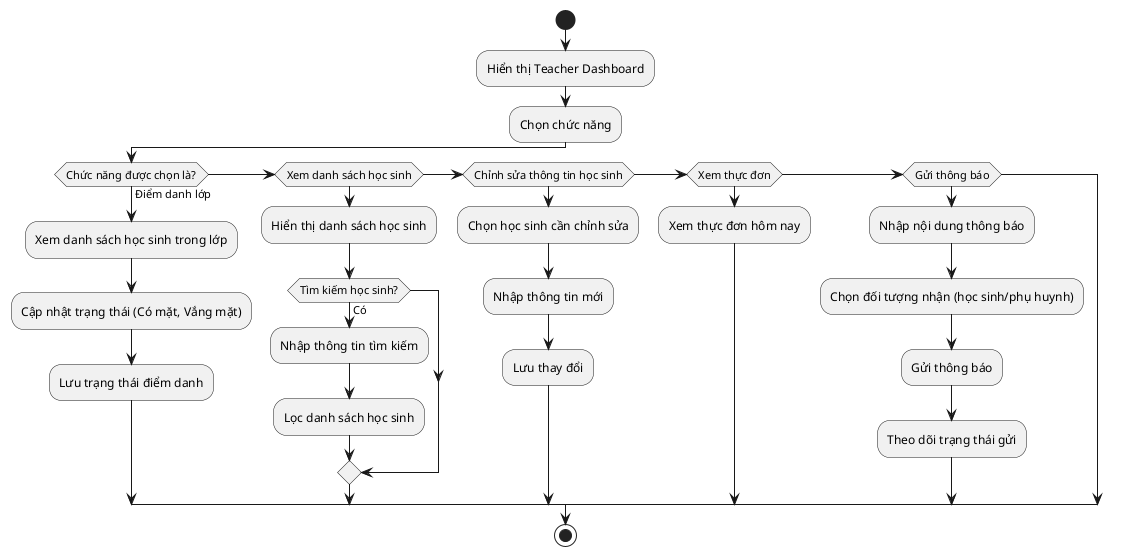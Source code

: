 @startuml
start

:Hiển thị Teacher Dashboard;
:Chọn chức năng;

if (Chức năng được chọn là?) then (Điểm danh lớp)
    :Xem danh sách học sinh trong lớp;
    :Cập nhật trạng thái (Có mặt, Vắng mặt);
    :Lưu trạng thái điểm danh;
elseif (Xem danh sách học sinh)
    :Hiển thị danh sách học sinh;
    if (Tìm kiếm học sinh?) then (Có)
        :Nhập thông tin tìm kiếm;
        :Lọc danh sách học sinh;
    endif
elseif (Chỉnh sửa thông tin học sinh)
    :Chọn học sinh cần chỉnh sửa;
    :Nhập thông tin mới;
    :Lưu thay đổi;
elseif (Xem thực đơn)
    :Xem thực đơn hôm nay;
elseif (Gửi thông báo)
    :Nhập nội dung thông báo;
    :Chọn đối tượng nhận (học sinh/phụ huynh);
    :Gửi thông báo;
    :Theo dõi trạng thái gửi;
endif

stop
@enduml
